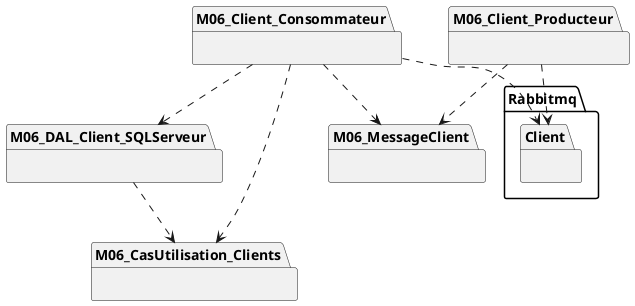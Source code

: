 @startuml clients_packages

package M06_CasUtilisation_Clients {

}

package M06_DAL_Client_SQLServeur {
   
}

M06_DAL_Client_SQLServeur ..> M06_CasUtilisation_Clients

package M06_MessageClient {
   
}

package M06_Client_Producteur {

}
M06_Client_Producteur ..> M06_MessageClient

package M06_Client_Consommateur {


}
M06_Client_Consommateur ..> M06_MessageClient
M06_Client_Consommateur ..> M06_CasUtilisation_Clients
M06_Client_Consommateur ..> M06_DAL_Client_SQLServeur

package Rabbitmq.Client {

}


M06_Client_Producteur ..> Rabbitmq.Client
M06_Client_Consommateur ..> Rabbitmq.Client

@enduml
